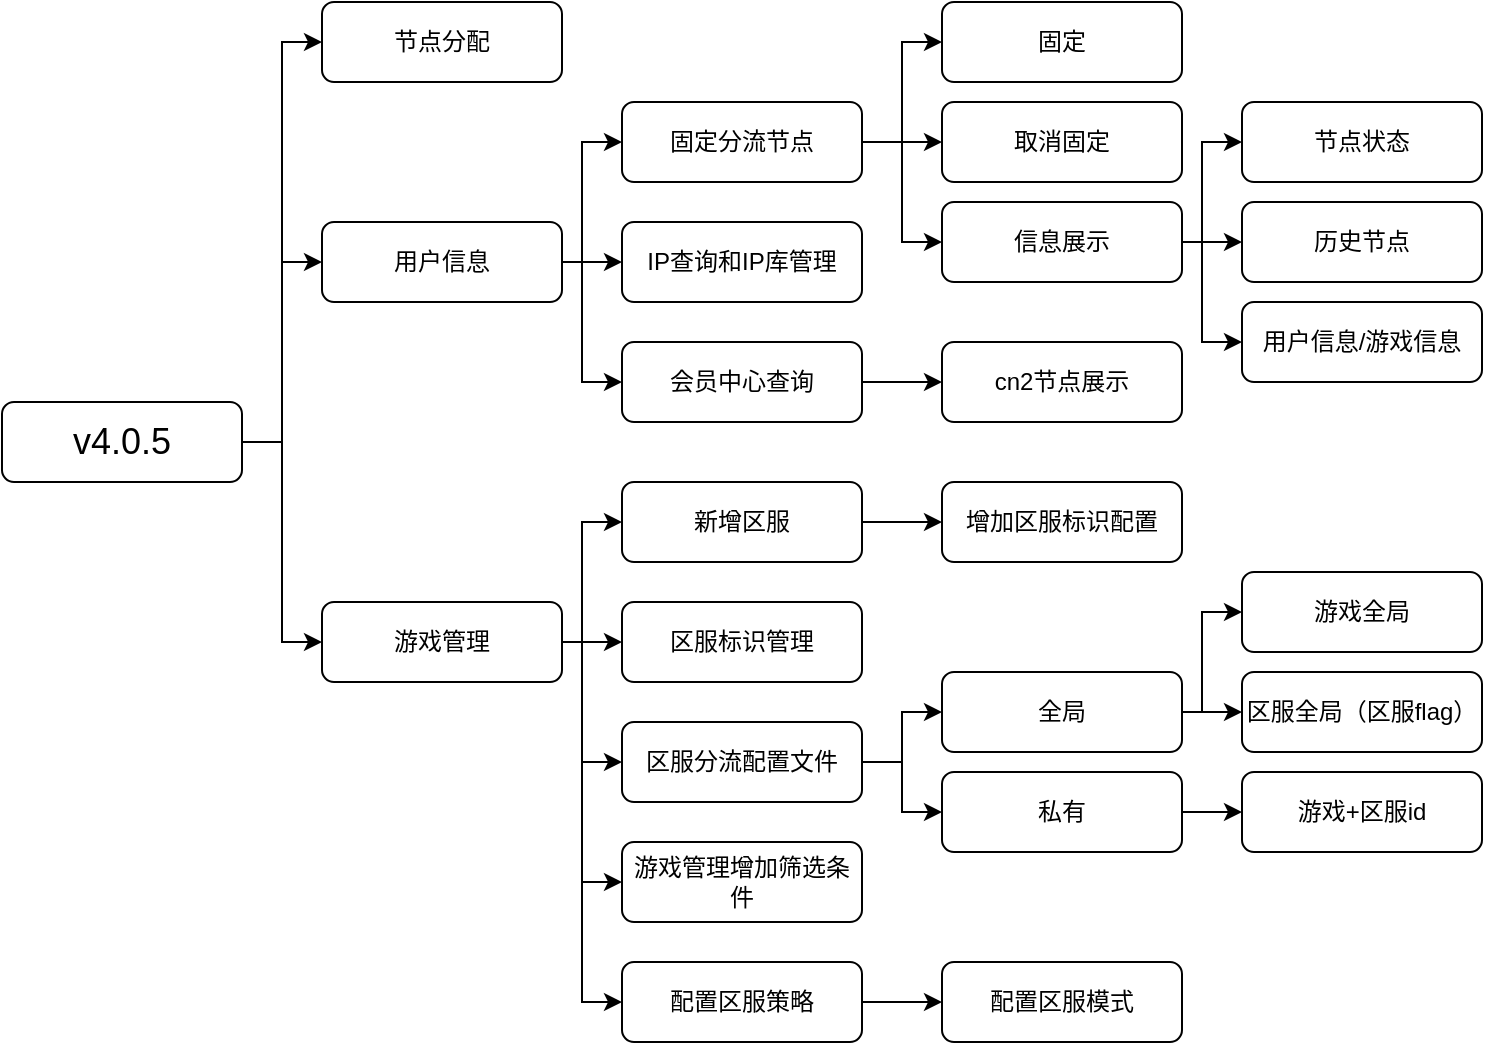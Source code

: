 <mxfile version="14.5.7" type="github">
  <diagram id="3-86lcSl4SKGRaDSt_tE" name="Page-1">
    <mxGraphModel dx="1422" dy="706" grid="1" gridSize="10" guides="1" tooltips="1" connect="1" arrows="1" fold="1" page="1" pageScale="1" pageWidth="827" pageHeight="1169" math="0" shadow="0">
      <root>
        <mxCell id="0" />
        <mxCell id="1" parent="0" />
        <mxCell id="WADApChbI8D1xkhXfjJG-22" style="edgeStyle=orthogonalEdgeStyle;rounded=0;orthogonalLoop=1;jettySize=auto;html=1;exitX=1;exitY=0.5;exitDx=0;exitDy=0;entryX=0;entryY=0.5;entryDx=0;entryDy=0;" parent="1" source="WADApChbI8D1xkhXfjJG-1" target="WADApChbI8D1xkhXfjJG-2" edge="1">
          <mxGeometry relative="1" as="geometry" />
        </mxCell>
        <mxCell id="WADApChbI8D1xkhXfjJG-23" style="edgeStyle=orthogonalEdgeStyle;rounded=0;orthogonalLoop=1;jettySize=auto;html=1;exitX=1;exitY=0.5;exitDx=0;exitDy=0;entryX=0;entryY=0.5;entryDx=0;entryDy=0;" parent="1" source="WADApChbI8D1xkhXfjJG-1" target="WADApChbI8D1xkhXfjJG-3" edge="1">
          <mxGeometry relative="1" as="geometry" />
        </mxCell>
        <mxCell id="_E0jkhPn-QyxGGsHiM6I-2" style="edgeStyle=orthogonalEdgeStyle;rounded=0;orthogonalLoop=1;jettySize=auto;html=1;exitX=1;exitY=0.5;exitDx=0;exitDy=0;entryX=0;entryY=0.5;entryDx=0;entryDy=0;" parent="1" source="WADApChbI8D1xkhXfjJG-1" target="_E0jkhPn-QyxGGsHiM6I-1" edge="1">
          <mxGeometry relative="1" as="geometry" />
        </mxCell>
        <mxCell id="WADApChbI8D1xkhXfjJG-1" value="&lt;font style=&quot;font-size: 18px&quot;&gt;v4.0.5&lt;/font&gt;" style="rounded=1;whiteSpace=wrap;html=1;" parent="1" vertex="1">
          <mxGeometry x="60" y="310" width="120" height="40" as="geometry" />
        </mxCell>
        <mxCell id="WADApChbI8D1xkhXfjJG-24" value="" style="edgeStyle=orthogonalEdgeStyle;rounded=0;orthogonalLoop=1;jettySize=auto;html=1;" parent="1" source="WADApChbI8D1xkhXfjJG-2" target="WADApChbI8D1xkhXfjJG-5" edge="1">
          <mxGeometry relative="1" as="geometry" />
        </mxCell>
        <mxCell id="WADApChbI8D1xkhXfjJG-25" style="edgeStyle=orthogonalEdgeStyle;rounded=0;orthogonalLoop=1;jettySize=auto;html=1;exitX=1;exitY=0.5;exitDx=0;exitDy=0;entryX=0;entryY=0.5;entryDx=0;entryDy=0;" parent="1" source="WADApChbI8D1xkhXfjJG-2" target="WADApChbI8D1xkhXfjJG-4" edge="1">
          <mxGeometry relative="1" as="geometry">
            <Array as="points">
              <mxPoint x="350" y="240" />
              <mxPoint x="350" y="180" />
            </Array>
          </mxGeometry>
        </mxCell>
        <mxCell id="WADApChbI8D1xkhXfjJG-26" style="edgeStyle=orthogonalEdgeStyle;rounded=0;orthogonalLoop=1;jettySize=auto;html=1;exitX=1;exitY=0.5;exitDx=0;exitDy=0;entryX=0;entryY=0.5;entryDx=0;entryDy=0;" parent="1" source="WADApChbI8D1xkhXfjJG-2" target="WADApChbI8D1xkhXfjJG-6" edge="1">
          <mxGeometry relative="1" as="geometry">
            <Array as="points">
              <mxPoint x="350" y="240" />
              <mxPoint x="350" y="300" />
            </Array>
          </mxGeometry>
        </mxCell>
        <mxCell id="WADApChbI8D1xkhXfjJG-2" value="用户信息" style="rounded=1;whiteSpace=wrap;html=1;" parent="1" vertex="1">
          <mxGeometry x="220" y="220" width="120" height="40" as="geometry" />
        </mxCell>
        <mxCell id="WADApChbI8D1xkhXfjJG-35" style="edgeStyle=orthogonalEdgeStyle;rounded=0;orthogonalLoop=1;jettySize=auto;html=1;exitX=1;exitY=0.5;exitDx=0;exitDy=0;entryX=0;entryY=0.5;entryDx=0;entryDy=0;" parent="1" source="WADApChbI8D1xkhXfjJG-3" target="WADApChbI8D1xkhXfjJG-7" edge="1">
          <mxGeometry relative="1" as="geometry">
            <Array as="points">
              <mxPoint x="350" y="430" />
              <mxPoint x="350" y="370" />
            </Array>
          </mxGeometry>
        </mxCell>
        <mxCell id="WADApChbI8D1xkhXfjJG-36" style="edgeStyle=orthogonalEdgeStyle;rounded=0;orthogonalLoop=1;jettySize=auto;html=1;exitX=1;exitY=0.5;exitDx=0;exitDy=0;entryX=0;entryY=0.5;entryDx=0;entryDy=0;" parent="1" source="WADApChbI8D1xkhXfjJG-3" target="WADApChbI8D1xkhXfjJG-8" edge="1">
          <mxGeometry relative="1" as="geometry" />
        </mxCell>
        <mxCell id="WADApChbI8D1xkhXfjJG-37" style="edgeStyle=orthogonalEdgeStyle;rounded=0;orthogonalLoop=1;jettySize=auto;html=1;exitX=1;exitY=0.5;exitDx=0;exitDy=0;entryX=0;entryY=0.5;entryDx=0;entryDy=0;" parent="1" source="WADApChbI8D1xkhXfjJG-3" target="WADApChbI8D1xkhXfjJG-9" edge="1">
          <mxGeometry relative="1" as="geometry">
            <Array as="points">
              <mxPoint x="350" y="430" />
              <mxPoint x="350" y="490" />
            </Array>
          </mxGeometry>
        </mxCell>
        <mxCell id="_E0jkhPn-QyxGGsHiM6I-7" style="edgeStyle=orthogonalEdgeStyle;rounded=0;orthogonalLoop=1;jettySize=auto;html=1;exitX=1;exitY=0.5;exitDx=0;exitDy=0;entryX=0;entryY=0.5;entryDx=0;entryDy=0;" parent="1" source="WADApChbI8D1xkhXfjJG-3" target="_E0jkhPn-QyxGGsHiM6I-6" edge="1">
          <mxGeometry relative="1" as="geometry">
            <Array as="points">
              <mxPoint x="350" y="430" />
              <mxPoint x="350" y="550" />
            </Array>
          </mxGeometry>
        </mxCell>
        <mxCell id="5v90b-H3QaA66m3yX5hm-2" style="edgeStyle=orthogonalEdgeStyle;rounded=0;orthogonalLoop=1;jettySize=auto;html=1;exitX=1;exitY=0.5;exitDx=0;exitDy=0;entryX=0;entryY=0.5;entryDx=0;entryDy=0;" edge="1" parent="1" source="WADApChbI8D1xkhXfjJG-3" target="5v90b-H3QaA66m3yX5hm-1">
          <mxGeometry relative="1" as="geometry">
            <Array as="points">
              <mxPoint x="350" y="430" />
              <mxPoint x="350" y="610" />
            </Array>
          </mxGeometry>
        </mxCell>
        <mxCell id="WADApChbI8D1xkhXfjJG-3" value="游戏管理" style="rounded=1;whiteSpace=wrap;html=1;" parent="1" vertex="1">
          <mxGeometry x="220" y="410" width="120" height="40" as="geometry" />
        </mxCell>
        <mxCell id="WADApChbI8D1xkhXfjJG-27" style="edgeStyle=orthogonalEdgeStyle;rounded=0;orthogonalLoop=1;jettySize=auto;html=1;exitX=1;exitY=0.5;exitDx=0;exitDy=0;entryX=0;entryY=0.5;entryDx=0;entryDy=0;" parent="1" source="WADApChbI8D1xkhXfjJG-4" target="WADApChbI8D1xkhXfjJG-10" edge="1">
          <mxGeometry relative="1" as="geometry" />
        </mxCell>
        <mxCell id="WADApChbI8D1xkhXfjJG-28" style="edgeStyle=orthogonalEdgeStyle;rounded=0;orthogonalLoop=1;jettySize=auto;html=1;exitX=1;exitY=0.5;exitDx=0;exitDy=0;entryX=0;entryY=0.5;entryDx=0;entryDy=0;" parent="1" source="WADApChbI8D1xkhXfjJG-4" target="WADApChbI8D1xkhXfjJG-11" edge="1">
          <mxGeometry relative="1" as="geometry" />
        </mxCell>
        <mxCell id="WADApChbI8D1xkhXfjJG-29" style="edgeStyle=orthogonalEdgeStyle;rounded=0;orthogonalLoop=1;jettySize=auto;html=1;exitX=1;exitY=0.5;exitDx=0;exitDy=0;entryX=0;entryY=0.5;entryDx=0;entryDy=0;" parent="1" source="WADApChbI8D1xkhXfjJG-4" target="WADApChbI8D1xkhXfjJG-12" edge="1">
          <mxGeometry relative="1" as="geometry" />
        </mxCell>
        <mxCell id="WADApChbI8D1xkhXfjJG-4" value="固定分流节点" style="rounded=1;whiteSpace=wrap;html=1;" parent="1" vertex="1">
          <mxGeometry x="370" y="160" width="120" height="40" as="geometry" />
        </mxCell>
        <mxCell id="WADApChbI8D1xkhXfjJG-5" value="IP查询和IP库管理" style="rounded=1;whiteSpace=wrap;html=1;" parent="1" vertex="1">
          <mxGeometry x="370" y="220" width="120" height="40" as="geometry" />
        </mxCell>
        <mxCell id="WADApChbI8D1xkhXfjJG-34" style="edgeStyle=orthogonalEdgeStyle;rounded=0;orthogonalLoop=1;jettySize=auto;html=1;exitX=1;exitY=0.5;exitDx=0;exitDy=0;entryX=0;entryY=0.5;entryDx=0;entryDy=0;" parent="1" source="WADApChbI8D1xkhXfjJG-6" target="WADApChbI8D1xkhXfjJG-16" edge="1">
          <mxGeometry relative="1" as="geometry" />
        </mxCell>
        <mxCell id="WADApChbI8D1xkhXfjJG-6" value="会员中心查询" style="rounded=1;whiteSpace=wrap;html=1;" parent="1" vertex="1">
          <mxGeometry x="370" y="280" width="120" height="40" as="geometry" />
        </mxCell>
        <mxCell id="_E0jkhPn-QyxGGsHiM6I-5" style="edgeStyle=orthogonalEdgeStyle;rounded=0;orthogonalLoop=1;jettySize=auto;html=1;exitX=1;exitY=0.5;exitDx=0;exitDy=0;entryX=0;entryY=0.5;entryDx=0;entryDy=0;" parent="1" source="WADApChbI8D1xkhXfjJG-7" target="_E0jkhPn-QyxGGsHiM6I-4" edge="1">
          <mxGeometry relative="1" as="geometry" />
        </mxCell>
        <mxCell id="WADApChbI8D1xkhXfjJG-7" value="新增区服" style="rounded=1;whiteSpace=wrap;html=1;" parent="1" vertex="1">
          <mxGeometry x="370" y="350" width="120" height="40" as="geometry" />
        </mxCell>
        <mxCell id="WADApChbI8D1xkhXfjJG-8" value="区服标识管理" style="rounded=1;whiteSpace=wrap;html=1;" parent="1" vertex="1">
          <mxGeometry x="370" y="410" width="120" height="40" as="geometry" />
        </mxCell>
        <mxCell id="WADApChbI8D1xkhXfjJG-38" style="edgeStyle=orthogonalEdgeStyle;rounded=0;orthogonalLoop=1;jettySize=auto;html=1;exitX=1;exitY=0.5;exitDx=0;exitDy=0;entryX=0;entryY=0.5;entryDx=0;entryDy=0;" parent="1" source="WADApChbI8D1xkhXfjJG-9" target="WADApChbI8D1xkhXfjJG-17" edge="1">
          <mxGeometry relative="1" as="geometry" />
        </mxCell>
        <mxCell id="WADApChbI8D1xkhXfjJG-39" style="edgeStyle=orthogonalEdgeStyle;rounded=0;orthogonalLoop=1;jettySize=auto;html=1;exitX=1;exitY=0.5;exitDx=0;exitDy=0;entryX=0;entryY=0.5;entryDx=0;entryDy=0;" parent="1" source="WADApChbI8D1xkhXfjJG-9" target="WADApChbI8D1xkhXfjJG-18" edge="1">
          <mxGeometry relative="1" as="geometry" />
        </mxCell>
        <mxCell id="WADApChbI8D1xkhXfjJG-9" value="区服分流配置文件" style="rounded=1;whiteSpace=wrap;html=1;" parent="1" vertex="1">
          <mxGeometry x="370" y="470" width="120" height="40" as="geometry" />
        </mxCell>
        <mxCell id="WADApChbI8D1xkhXfjJG-10" value="固定" style="rounded=1;whiteSpace=wrap;html=1;" parent="1" vertex="1">
          <mxGeometry x="530" y="110" width="120" height="40" as="geometry" />
        </mxCell>
        <mxCell id="WADApChbI8D1xkhXfjJG-11" value="取消固定" style="rounded=1;whiteSpace=wrap;html=1;" parent="1" vertex="1">
          <mxGeometry x="530" y="160" width="120" height="40" as="geometry" />
        </mxCell>
        <mxCell id="WADApChbI8D1xkhXfjJG-30" style="edgeStyle=orthogonalEdgeStyle;rounded=0;orthogonalLoop=1;jettySize=auto;html=1;exitX=1;exitY=0.5;exitDx=0;exitDy=0;entryX=0;entryY=0.5;entryDx=0;entryDy=0;" parent="1" source="WADApChbI8D1xkhXfjJG-12" target="WADApChbI8D1xkhXfjJG-13" edge="1">
          <mxGeometry relative="1" as="geometry">
            <Array as="points">
              <mxPoint x="660" y="230" />
              <mxPoint x="660" y="180" />
            </Array>
          </mxGeometry>
        </mxCell>
        <mxCell id="WADApChbI8D1xkhXfjJG-32" value="" style="edgeStyle=orthogonalEdgeStyle;rounded=0;orthogonalLoop=1;jettySize=auto;html=1;entryX=0;entryY=0.5;entryDx=0;entryDy=0;" parent="1" source="WADApChbI8D1xkhXfjJG-12" target="WADApChbI8D1xkhXfjJG-15" edge="1">
          <mxGeometry relative="1" as="geometry">
            <Array as="points">
              <mxPoint x="660" y="230" />
              <mxPoint x="660" y="280" />
            </Array>
          </mxGeometry>
        </mxCell>
        <mxCell id="WADApChbI8D1xkhXfjJG-33" style="edgeStyle=orthogonalEdgeStyle;rounded=0;orthogonalLoop=1;jettySize=auto;html=1;exitX=1;exitY=0.5;exitDx=0;exitDy=0;entryX=0;entryY=0.5;entryDx=0;entryDy=0;" parent="1" source="WADApChbI8D1xkhXfjJG-12" target="WADApChbI8D1xkhXfjJG-14" edge="1">
          <mxGeometry relative="1" as="geometry" />
        </mxCell>
        <mxCell id="WADApChbI8D1xkhXfjJG-12" value="信息展示" style="rounded=1;whiteSpace=wrap;html=1;" parent="1" vertex="1">
          <mxGeometry x="530" y="210" width="120" height="40" as="geometry" />
        </mxCell>
        <mxCell id="WADApChbI8D1xkhXfjJG-13" value="节点状态" style="rounded=1;whiteSpace=wrap;html=1;" parent="1" vertex="1">
          <mxGeometry x="680" y="160" width="120" height="40" as="geometry" />
        </mxCell>
        <mxCell id="WADApChbI8D1xkhXfjJG-14" value="历史节点" style="rounded=1;whiteSpace=wrap;html=1;" parent="1" vertex="1">
          <mxGeometry x="680" y="210" width="120" height="40" as="geometry" />
        </mxCell>
        <mxCell id="WADApChbI8D1xkhXfjJG-15" value="用户信息/游戏信息" style="rounded=1;whiteSpace=wrap;html=1;" parent="1" vertex="1">
          <mxGeometry x="680" y="260" width="120" height="40" as="geometry" />
        </mxCell>
        <mxCell id="WADApChbI8D1xkhXfjJG-16" value="cn2节点展示" style="rounded=1;whiteSpace=wrap;html=1;" parent="1" vertex="1">
          <mxGeometry x="530" y="280" width="120" height="40" as="geometry" />
        </mxCell>
        <mxCell id="WADApChbI8D1xkhXfjJG-41" style="edgeStyle=orthogonalEdgeStyle;rounded=0;orthogonalLoop=1;jettySize=auto;html=1;exitX=1;exitY=0.5;exitDx=0;exitDy=0;entryX=0;entryY=0.5;entryDx=0;entryDy=0;" parent="1" source="WADApChbI8D1xkhXfjJG-17" target="WADApChbI8D1xkhXfjJG-20" edge="1">
          <mxGeometry relative="1" as="geometry" />
        </mxCell>
        <mxCell id="_E0jkhPn-QyxGGsHiM6I-3" style="edgeStyle=orthogonalEdgeStyle;rounded=0;orthogonalLoop=1;jettySize=auto;html=1;exitX=1;exitY=0.5;exitDx=0;exitDy=0;entryX=0;entryY=0.5;entryDx=0;entryDy=0;" parent="1" source="WADApChbI8D1xkhXfjJG-17" target="WADApChbI8D1xkhXfjJG-19" edge="1">
          <mxGeometry relative="1" as="geometry">
            <Array as="points">
              <mxPoint x="660" y="465" />
              <mxPoint x="660" y="415" />
            </Array>
          </mxGeometry>
        </mxCell>
        <mxCell id="WADApChbI8D1xkhXfjJG-17" value="全局" style="rounded=1;whiteSpace=wrap;html=1;" parent="1" vertex="1">
          <mxGeometry x="530" y="445" width="120" height="40" as="geometry" />
        </mxCell>
        <mxCell id="WADApChbI8D1xkhXfjJG-42" style="edgeStyle=orthogonalEdgeStyle;rounded=0;orthogonalLoop=1;jettySize=auto;html=1;exitX=1;exitY=0.5;exitDx=0;exitDy=0;entryX=0;entryY=0.5;entryDx=0;entryDy=0;" parent="1" source="WADApChbI8D1xkhXfjJG-18" target="WADApChbI8D1xkhXfjJG-21" edge="1">
          <mxGeometry relative="1" as="geometry">
            <mxPoint x="670" y="515" as="targetPoint" />
          </mxGeometry>
        </mxCell>
        <mxCell id="WADApChbI8D1xkhXfjJG-18" value="私有" style="rounded=1;whiteSpace=wrap;html=1;" parent="1" vertex="1">
          <mxGeometry x="530" y="495" width="120" height="40" as="geometry" />
        </mxCell>
        <mxCell id="WADApChbI8D1xkhXfjJG-19" value="游戏全局" style="rounded=1;whiteSpace=wrap;html=1;" parent="1" vertex="1">
          <mxGeometry x="680" y="395" width="120" height="40" as="geometry" />
        </mxCell>
        <mxCell id="WADApChbI8D1xkhXfjJG-20" value="区服全局（区服flag）" style="rounded=1;whiteSpace=wrap;html=1;" parent="1" vertex="1">
          <mxGeometry x="680" y="445" width="120" height="40" as="geometry" />
        </mxCell>
        <mxCell id="WADApChbI8D1xkhXfjJG-21" value="游戏+区服id" style="rounded=1;whiteSpace=wrap;html=1;" parent="1" vertex="1">
          <mxGeometry x="680" y="495" width="120" height="40" as="geometry" />
        </mxCell>
        <mxCell id="_E0jkhPn-QyxGGsHiM6I-1" value="节点分配" style="rounded=1;whiteSpace=wrap;html=1;" parent="1" vertex="1">
          <mxGeometry x="220" y="110" width="120" height="40" as="geometry" />
        </mxCell>
        <mxCell id="_E0jkhPn-QyxGGsHiM6I-4" value="增加区服标识配置" style="rounded=1;whiteSpace=wrap;html=1;" parent="1" vertex="1">
          <mxGeometry x="530" y="350" width="120" height="40" as="geometry" />
        </mxCell>
        <mxCell id="_E0jkhPn-QyxGGsHiM6I-6" value="游戏管理增加筛选条件" style="rounded=1;whiteSpace=wrap;html=1;" parent="1" vertex="1">
          <mxGeometry x="370" y="530" width="120" height="40" as="geometry" />
        </mxCell>
        <mxCell id="5v90b-H3QaA66m3yX5hm-4" style="edgeStyle=orthogonalEdgeStyle;rounded=0;orthogonalLoop=1;jettySize=auto;html=1;exitX=1;exitY=0.5;exitDx=0;exitDy=0;entryX=0;entryY=0.5;entryDx=0;entryDy=0;" edge="1" parent="1" source="5v90b-H3QaA66m3yX5hm-1" target="5v90b-H3QaA66m3yX5hm-3">
          <mxGeometry relative="1" as="geometry" />
        </mxCell>
        <mxCell id="5v90b-H3QaA66m3yX5hm-1" value="配置区服策略" style="rounded=1;whiteSpace=wrap;html=1;" vertex="1" parent="1">
          <mxGeometry x="370" y="590" width="120" height="40" as="geometry" />
        </mxCell>
        <mxCell id="5v90b-H3QaA66m3yX5hm-3" value="配置区服模式" style="rounded=1;whiteSpace=wrap;html=1;" vertex="1" parent="1">
          <mxGeometry x="530" y="590" width="120" height="40" as="geometry" />
        </mxCell>
      </root>
    </mxGraphModel>
  </diagram>
</mxfile>
